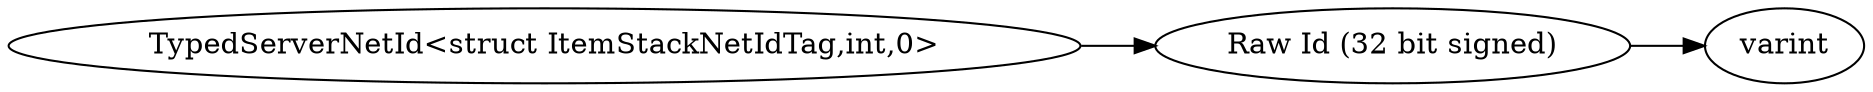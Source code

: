 digraph "TypedServerNetId<struct ItemStackNetIdTag,int,0>" {
rankdir = LR
34
34 -> 35
35 -> 36

34 [label="TypedServerNetId<struct ItemStackNetIdTag,int,0>",comment="name: \"TypedServerNetId<struct ItemStackNetIdTag,int,0>\", typeName: \"\", id: 34, branchId: 0, recurseId: -1, attributes: 0, notes: \"\""];
35 [label="Raw Id (32 bit signed)",comment="name: \"Raw Id (32 bit signed)\", typeName: \"\", id: 35, branchId: 0, recurseId: -1, attributes: 0, notes: \"\""];
36 [label="varint",comment="name: \"varint\", typeName: \"\", id: 36, branchId: 0, recurseId: -1, attributes: 512, notes: \"\""];
{ rank = max;36}

}
